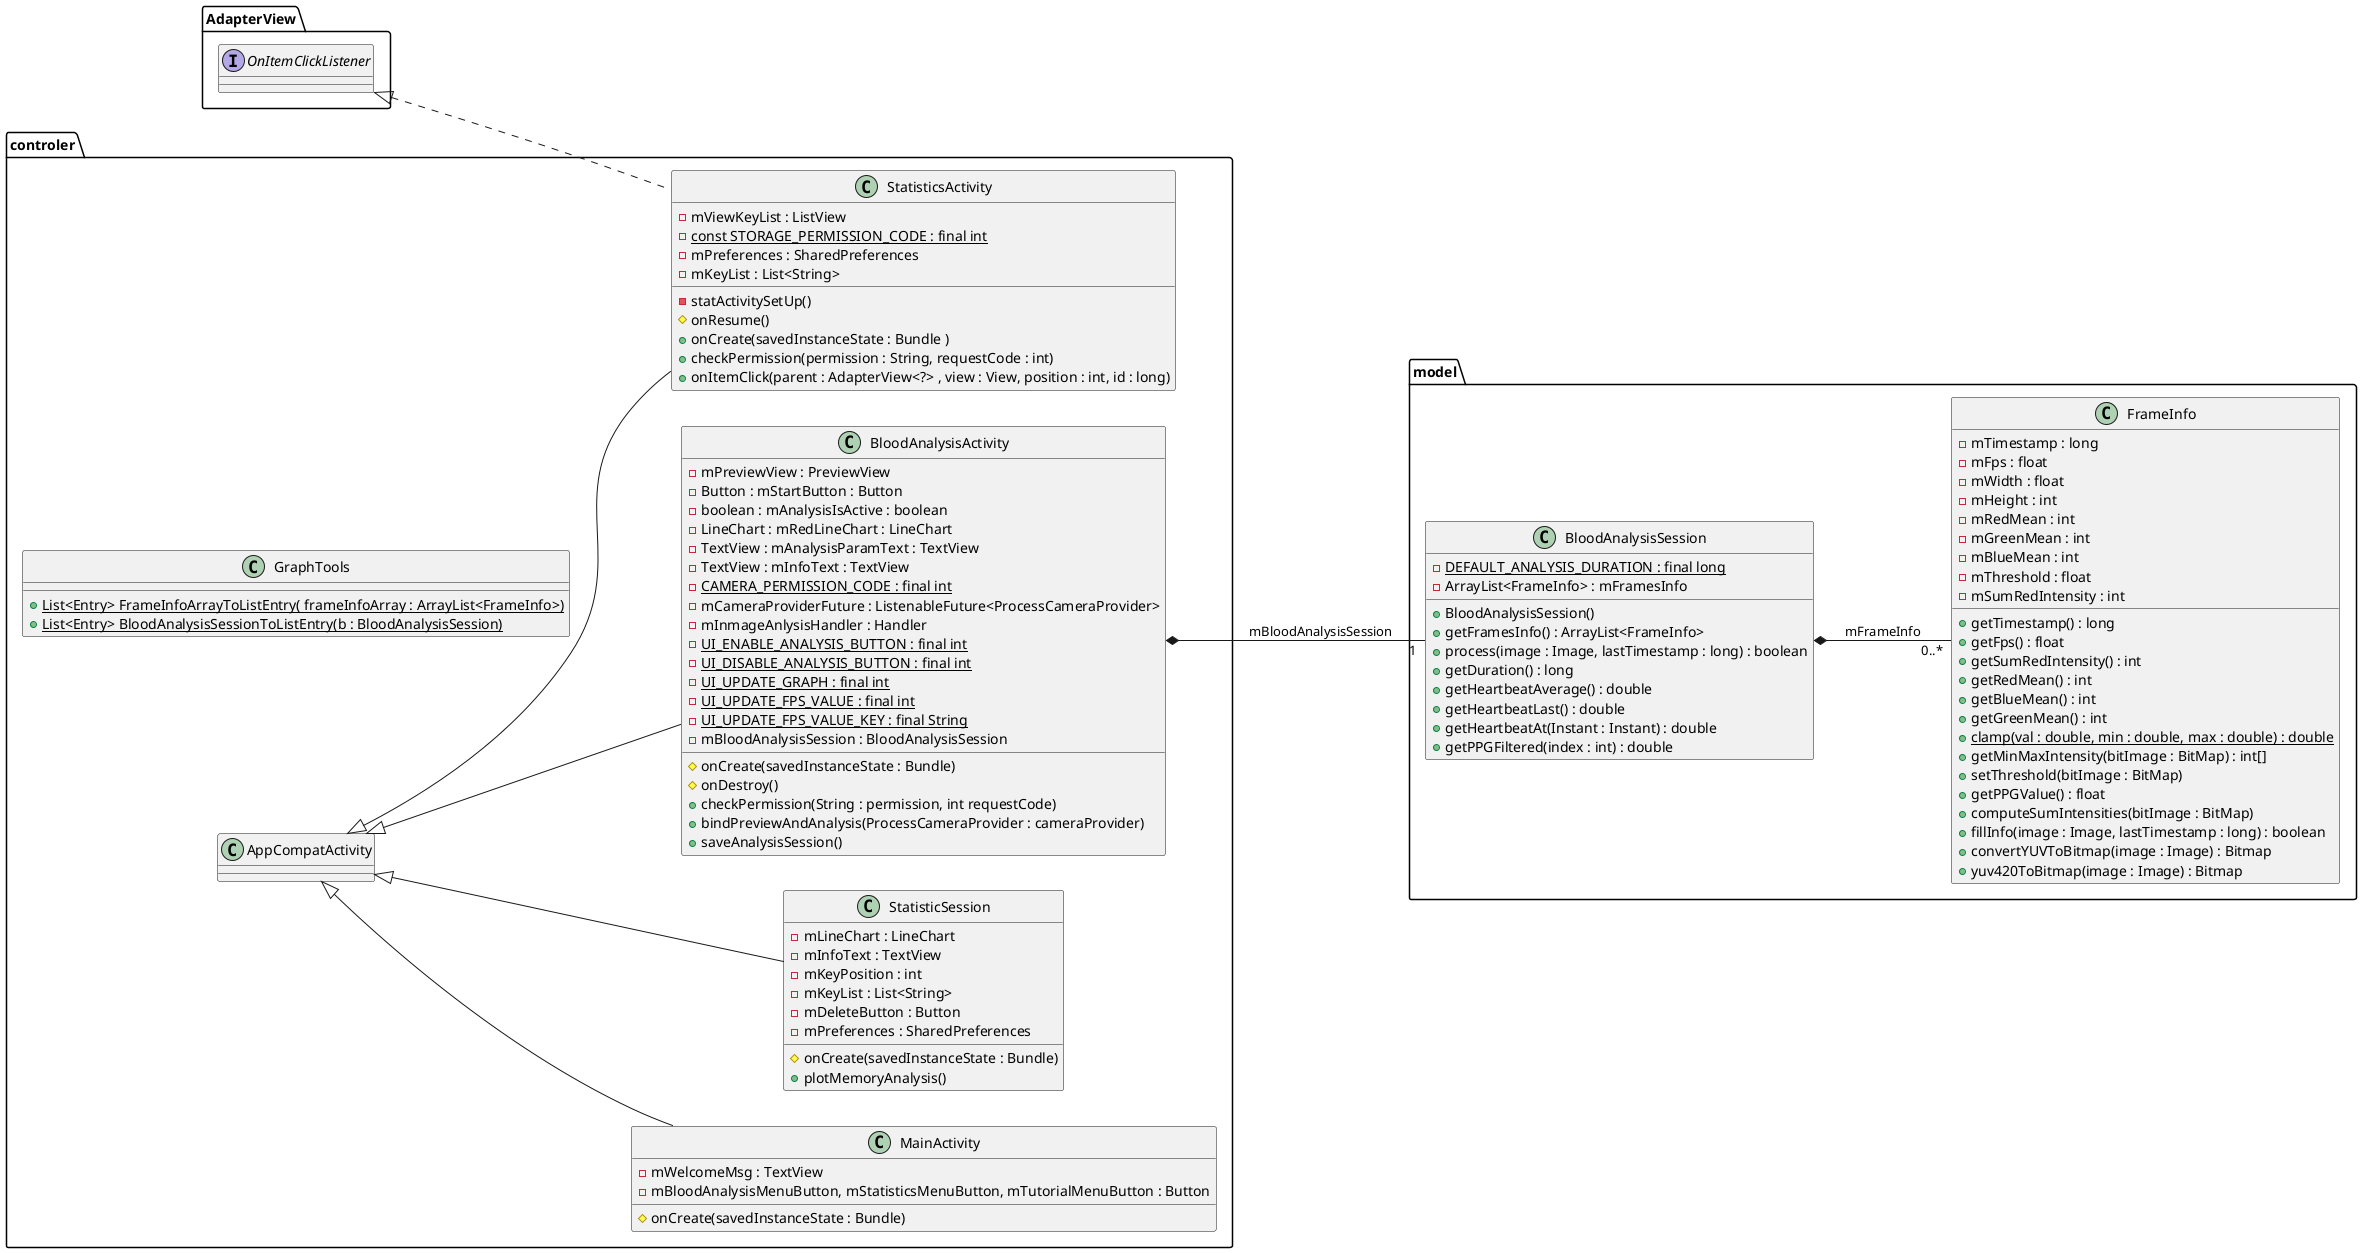 @startuml
left to right direction

interface AdapterView.OnItemClickListener

package controler{
class GraphTools {
+ {static} List<Entry> FrameInfoArrayToListEntry( frameInfoArray : ArrayList<FrameInfo>)
+ {static} List<Entry> BloodAnalysisSessionToListEntry(b : BloodAnalysisSession)
}

class MainActivity extends AppCompatActivity{
- mWelcomeMsg : TextView
- mBloodAnalysisMenuButton, mStatisticsMenuButton, mTutorialMenuButton : Button
# onCreate(savedInstanceState : Bundle)
}

class StatisticsActivity extends AppCompatActivity implements AdapterView.OnItemClickListener{
- mViewKeyList : ListView
- {static}const STORAGE_PERMISSION_CODE : final int
- mPreferences : SharedPreferences
- mKeyList : List<String>

- statActivitySetUp()
# onResume()
+ onCreate(savedInstanceState : Bundle )
+ checkPermission(permission : String, requestCode : int)
+ onItemClick(parent : AdapterView<?> , view : View, position : int, id : long)
}

class StatisticSession extends AppCompatActivity{
- mLineChart : LineChart
- mInfoText : TextView
- mKeyPosition : int
- mKeyList : List<String>
- mDeleteButton : Button
- mPreferences : SharedPreferences

# onCreate(savedInstanceState : Bundle)
+ plotMemoryAnalysis()
}

class BloodAnalysisActivity extends AppCompatActivity{
- mPreviewView : PreviewView
- Button : mStartButton : Button
- boolean : mAnalysisIsActive : boolean
- LineChart : mRedLineChart : LineChart
- TextView : mAnalysisParamText : TextView
- TextView : mInfoText : TextView
- {static} CAMERA_PERMISSION_CODE : final int
- mCameraProviderFuture : ListenableFuture<ProcessCameraProvider>
- mInmageAnlysisHandler : Handler
- {static} UI_ENABLE_ANALYSIS_BUTTON : final int
- {static} UI_DISABLE_ANALYSIS_BUTTON : final int
- {static} UI_UPDATE_GRAPH : final int
- {static} UI_UPDATE_FPS_VALUE : final int
- {static} UI_UPDATE_FPS_VALUE_KEY : final String
- mBloodAnalysisSession : BloodAnalysisSession

# onCreate(savedInstanceState : Bundle)
# onDestroy()
+ checkPermission(String : permission, int requestCode)
+ bindPreviewAndAnalysis(ProcessCameraProvider : cameraProvider)
+ saveAnalysisSession()
}
}

package model{
class BloodAnalysisSession{
- {static} DEFAULT_ANALYSIS_DURATION : final long
- ArrayList<FrameInfo> : mFramesInfo
+ BloodAnalysisSession()
+ getFramesInfo() : ArrayList<FrameInfo>
+ process(image : Image, lastTimestamp : long) : boolean
+ getDuration() : long
+ getHeartbeatAverage() : double
+ getHeartbeatLast() : double
+ getHeartbeatAt(Instant : Instant) : double
+ getPPGFiltered(index : int) : double
}
BloodAnalysisSession *-- "0..*" FrameInfo : "mFrameInfo"
BloodAnalysisActivity *-- "1" BloodAnalysisSession : mBloodAnalysisSession

class FrameInfo{
- mTimestamp : long
- mFps : float
- mWidth : float
- mHeight : int
- mRedMean : int
- mGreenMean : int
- mBlueMean : int
- mThreshold : float
- mSumRedIntensity : int

+ getTimestamp() : long
+ getFps() : float
+ getSumRedIntensity() : int
+ getRedMean() : int
+ getBlueMean() : int
+ getGreenMean() : int
+ {static} clamp(val : double, min : double, max : double) : double
+ getMinMaxIntensity(bitImage : BitMap) : int[]
+ setThreshold(bitImage : BitMap)
+ getPPGValue() : float
+ computeSumIntensities(bitImage : BitMap)
+ fillInfo(image : Image, lastTimestamp : long) : boolean
+ convertYUVToBitmap(image : Image) : Bitmap
+ yuv420ToBitmap(image : Image) : Bitmap
}
}
@enduml

